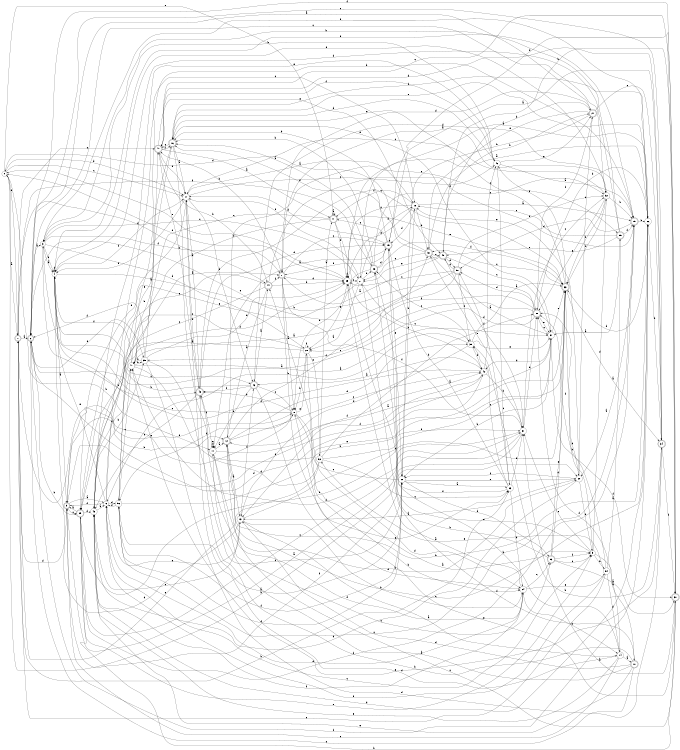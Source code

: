digraph n46_2 {
__start0 [label="" shape="none"];

rankdir=LR;
size="8,5";

s0 [style="filled", color="black", fillcolor="white" shape="circle", label="0"];
s1 [style="rounded,filled", color="black", fillcolor="white" shape="doublecircle", label="1"];
s2 [style="rounded,filled", color="black", fillcolor="white" shape="doublecircle", label="2"];
s3 [style="filled", color="black", fillcolor="white" shape="circle", label="3"];
s4 [style="filled", color="black", fillcolor="white" shape="circle", label="4"];
s5 [style="rounded,filled", color="black", fillcolor="white" shape="doublecircle", label="5"];
s6 [style="filled", color="black", fillcolor="white" shape="circle", label="6"];
s7 [style="rounded,filled", color="black", fillcolor="white" shape="doublecircle", label="7"];
s8 [style="filled", color="black", fillcolor="white" shape="circle", label="8"];
s9 [style="filled", color="black", fillcolor="white" shape="circle", label="9"];
s10 [style="rounded,filled", color="black", fillcolor="white" shape="doublecircle", label="10"];
s11 [style="filled", color="black", fillcolor="white" shape="circle", label="11"];
s12 [style="rounded,filled", color="black", fillcolor="white" shape="doublecircle", label="12"];
s13 [style="filled", color="black", fillcolor="white" shape="circle", label="13"];
s14 [style="filled", color="black", fillcolor="white" shape="circle", label="14"];
s15 [style="rounded,filled", color="black", fillcolor="white" shape="doublecircle", label="15"];
s16 [style="rounded,filled", color="black", fillcolor="white" shape="doublecircle", label="16"];
s17 [style="filled", color="black", fillcolor="white" shape="circle", label="17"];
s18 [style="filled", color="black", fillcolor="white" shape="circle", label="18"];
s19 [style="rounded,filled", color="black", fillcolor="white" shape="doublecircle", label="19"];
s20 [style="filled", color="black", fillcolor="white" shape="circle", label="20"];
s21 [style="rounded,filled", color="black", fillcolor="white" shape="doublecircle", label="21"];
s22 [style="filled", color="black", fillcolor="white" shape="circle", label="22"];
s23 [style="filled", color="black", fillcolor="white" shape="circle", label="23"];
s24 [style="filled", color="black", fillcolor="white" shape="circle", label="24"];
s25 [style="filled", color="black", fillcolor="white" shape="circle", label="25"];
s26 [style="filled", color="black", fillcolor="white" shape="circle", label="26"];
s27 [style="filled", color="black", fillcolor="white" shape="circle", label="27"];
s28 [style="filled", color="black", fillcolor="white" shape="circle", label="28"];
s29 [style="rounded,filled", color="black", fillcolor="white" shape="doublecircle", label="29"];
s30 [style="rounded,filled", color="black", fillcolor="white" shape="doublecircle", label="30"];
s31 [style="filled", color="black", fillcolor="white" shape="circle", label="31"];
s32 [style="filled", color="black", fillcolor="white" shape="circle", label="32"];
s33 [style="rounded,filled", color="black", fillcolor="white" shape="doublecircle", label="33"];
s34 [style="rounded,filled", color="black", fillcolor="white" shape="doublecircle", label="34"];
s35 [style="filled", color="black", fillcolor="white" shape="circle", label="35"];
s36 [style="rounded,filled", color="black", fillcolor="white" shape="doublecircle", label="36"];
s37 [style="filled", color="black", fillcolor="white" shape="circle", label="37"];
s38 [style="rounded,filled", color="black", fillcolor="white" shape="doublecircle", label="38"];
s39 [style="filled", color="black", fillcolor="white" shape="circle", label="39"];
s40 [style="rounded,filled", color="black", fillcolor="white" shape="doublecircle", label="40"];
s41 [style="rounded,filled", color="black", fillcolor="white" shape="doublecircle", label="41"];
s42 [style="filled", color="black", fillcolor="white" shape="circle", label="42"];
s43 [style="rounded,filled", color="black", fillcolor="white" shape="doublecircle", label="43"];
s44 [style="rounded,filled", color="black", fillcolor="white" shape="doublecircle", label="44"];
s45 [style="filled", color="black", fillcolor="white" shape="circle", label="45"];
s46 [style="filled", color="black", fillcolor="white" shape="circle", label="46"];
s47 [style="filled", color="black", fillcolor="white" shape="circle", label="47"];
s48 [style="rounded,filled", color="black", fillcolor="white" shape="doublecircle", label="48"];
s49 [style="rounded,filled", color="black", fillcolor="white" shape="doublecircle", label="49"];
s50 [style="rounded,filled", color="black", fillcolor="white" shape="doublecircle", label="50"];
s51 [style="rounded,filled", color="black", fillcolor="white" shape="doublecircle", label="51"];
s52 [style="filled", color="black", fillcolor="white" shape="circle", label="52"];
s53 [style="rounded,filled", color="black", fillcolor="white" shape="doublecircle", label="53"];
s54 [style="filled", color="black", fillcolor="white" shape="circle", label="54"];
s55 [style="rounded,filled", color="black", fillcolor="white" shape="doublecircle", label="55"];
s56 [style="filled", color="black", fillcolor="white" shape="circle", label="56"];
s0 -> s1 [label="a"];
s0 -> s11 [label="b"];
s0 -> s17 [label="c"];
s0 -> s17 [label="d"];
s0 -> s41 [label="e"];
s0 -> s1 [label="f"];
s1 -> s2 [label="a"];
s1 -> s23 [label="b"];
s1 -> s40 [label="c"];
s1 -> s44 [label="d"];
s1 -> s8 [label="e"];
s1 -> s36 [label="f"];
s2 -> s3 [label="a"];
s2 -> s29 [label="b"];
s2 -> s32 [label="c"];
s2 -> s42 [label="d"];
s2 -> s39 [label="e"];
s2 -> s26 [label="f"];
s3 -> s4 [label="a"];
s3 -> s48 [label="b"];
s3 -> s27 [label="c"];
s3 -> s28 [label="d"];
s3 -> s4 [label="e"];
s3 -> s7 [label="f"];
s4 -> s5 [label="a"];
s4 -> s38 [label="b"];
s4 -> s43 [label="c"];
s4 -> s4 [label="d"];
s4 -> s32 [label="e"];
s4 -> s17 [label="f"];
s5 -> s6 [label="a"];
s5 -> s12 [label="b"];
s5 -> s29 [label="c"];
s5 -> s1 [label="d"];
s5 -> s8 [label="e"];
s5 -> s20 [label="f"];
s6 -> s7 [label="a"];
s6 -> s19 [label="b"];
s6 -> s9 [label="c"];
s6 -> s56 [label="d"];
s6 -> s4 [label="e"];
s6 -> s5 [label="f"];
s7 -> s8 [label="a"];
s7 -> s40 [label="b"];
s7 -> s15 [label="c"];
s7 -> s25 [label="d"];
s7 -> s23 [label="e"];
s7 -> s31 [label="f"];
s8 -> s9 [label="a"];
s8 -> s24 [label="b"];
s8 -> s4 [label="c"];
s8 -> s48 [label="d"];
s8 -> s28 [label="e"];
s8 -> s56 [label="f"];
s9 -> s10 [label="a"];
s9 -> s54 [label="b"];
s9 -> s31 [label="c"];
s9 -> s32 [label="d"];
s9 -> s36 [label="e"];
s9 -> s38 [label="f"];
s10 -> s11 [label="a"];
s10 -> s48 [label="b"];
s10 -> s2 [label="c"];
s10 -> s13 [label="d"];
s10 -> s45 [label="e"];
s10 -> s27 [label="f"];
s11 -> s12 [label="a"];
s11 -> s20 [label="b"];
s11 -> s53 [label="c"];
s11 -> s11 [label="d"];
s11 -> s11 [label="e"];
s11 -> s42 [label="f"];
s12 -> s13 [label="a"];
s12 -> s26 [label="b"];
s12 -> s42 [label="c"];
s12 -> s35 [label="d"];
s12 -> s55 [label="e"];
s12 -> s51 [label="f"];
s13 -> s14 [label="a"];
s13 -> s24 [label="b"];
s13 -> s37 [label="c"];
s13 -> s4 [label="d"];
s13 -> s6 [label="e"];
s13 -> s43 [label="f"];
s14 -> s10 [label="a"];
s14 -> s15 [label="b"];
s14 -> s5 [label="c"];
s14 -> s17 [label="d"];
s14 -> s45 [label="e"];
s14 -> s38 [label="f"];
s15 -> s11 [label="a"];
s15 -> s16 [label="b"];
s15 -> s41 [label="c"];
s15 -> s17 [label="d"];
s15 -> s22 [label="e"];
s15 -> s7 [label="f"];
s16 -> s17 [label="a"];
s16 -> s56 [label="b"];
s16 -> s40 [label="c"];
s16 -> s24 [label="d"];
s16 -> s37 [label="e"];
s16 -> s26 [label="f"];
s17 -> s18 [label="a"];
s17 -> s48 [label="b"];
s17 -> s46 [label="c"];
s17 -> s43 [label="d"];
s17 -> s29 [label="e"];
s17 -> s4 [label="f"];
s18 -> s19 [label="a"];
s18 -> s51 [label="b"];
s18 -> s25 [label="c"];
s18 -> s15 [label="d"];
s18 -> s25 [label="e"];
s18 -> s41 [label="f"];
s19 -> s20 [label="a"];
s19 -> s26 [label="b"];
s19 -> s56 [label="c"];
s19 -> s50 [label="d"];
s19 -> s4 [label="e"];
s19 -> s43 [label="f"];
s20 -> s13 [label="a"];
s20 -> s9 [label="b"];
s20 -> s21 [label="c"];
s20 -> s45 [label="d"];
s20 -> s18 [label="e"];
s20 -> s22 [label="f"];
s21 -> s2 [label="a"];
s21 -> s22 [label="b"];
s21 -> s34 [label="c"];
s21 -> s7 [label="d"];
s21 -> s51 [label="e"];
s21 -> s38 [label="f"];
s22 -> s23 [label="a"];
s22 -> s18 [label="b"];
s22 -> s44 [label="c"];
s22 -> s53 [label="d"];
s22 -> s20 [label="e"];
s22 -> s56 [label="f"];
s23 -> s15 [label="a"];
s23 -> s24 [label="b"];
s23 -> s35 [label="c"];
s23 -> s50 [label="d"];
s23 -> s31 [label="e"];
s23 -> s36 [label="f"];
s24 -> s25 [label="a"];
s24 -> s14 [label="b"];
s24 -> s53 [label="c"];
s24 -> s6 [label="d"];
s24 -> s54 [label="e"];
s24 -> s45 [label="f"];
s25 -> s26 [label="a"];
s25 -> s8 [label="b"];
s25 -> s27 [label="c"];
s25 -> s0 [label="d"];
s25 -> s0 [label="e"];
s25 -> s25 [label="f"];
s26 -> s27 [label="a"];
s26 -> s34 [label="b"];
s26 -> s12 [label="c"];
s26 -> s33 [label="d"];
s26 -> s16 [label="e"];
s26 -> s3 [label="f"];
s27 -> s28 [label="a"];
s27 -> s36 [label="b"];
s27 -> s35 [label="c"];
s27 -> s18 [label="d"];
s27 -> s29 [label="e"];
s27 -> s17 [label="f"];
s28 -> s29 [label="a"];
s28 -> s8 [label="b"];
s28 -> s29 [label="c"];
s28 -> s24 [label="d"];
s28 -> s52 [label="e"];
s28 -> s28 [label="f"];
s29 -> s5 [label="a"];
s29 -> s30 [label="b"];
s29 -> s31 [label="c"];
s29 -> s45 [label="d"];
s29 -> s9 [label="e"];
s29 -> s19 [label="f"];
s30 -> s31 [label="a"];
s30 -> s49 [label="b"];
s30 -> s12 [label="c"];
s30 -> s15 [label="d"];
s30 -> s8 [label="e"];
s30 -> s2 [label="f"];
s31 -> s5 [label="a"];
s31 -> s0 [label="b"];
s31 -> s32 [label="c"];
s31 -> s38 [label="d"];
s31 -> s51 [label="e"];
s31 -> s47 [label="f"];
s32 -> s7 [label="a"];
s32 -> s19 [label="b"];
s32 -> s17 [label="c"];
s32 -> s33 [label="d"];
s32 -> s38 [label="e"];
s32 -> s33 [label="f"];
s33 -> s34 [label="a"];
s33 -> s29 [label="b"];
s33 -> s51 [label="c"];
s33 -> s20 [label="d"];
s33 -> s16 [label="e"];
s33 -> s46 [label="f"];
s34 -> s15 [label="a"];
s34 -> s35 [label="b"];
s34 -> s2 [label="c"];
s34 -> s40 [label="d"];
s34 -> s47 [label="e"];
s34 -> s30 [label="f"];
s35 -> s33 [label="a"];
s35 -> s6 [label="b"];
s35 -> s36 [label="c"];
s35 -> s13 [label="d"];
s35 -> s37 [label="e"];
s35 -> s42 [label="f"];
s36 -> s16 [label="a"];
s36 -> s16 [label="b"];
s36 -> s32 [label="c"];
s36 -> s15 [label="d"];
s36 -> s28 [label="e"];
s36 -> s33 [label="f"];
s37 -> s12 [label="a"];
s37 -> s22 [label="b"];
s37 -> s38 [label="c"];
s37 -> s42 [label="d"];
s37 -> s33 [label="e"];
s37 -> s30 [label="f"];
s38 -> s2 [label="a"];
s38 -> s26 [label="b"];
s38 -> s39 [label="c"];
s38 -> s50 [label="d"];
s38 -> s37 [label="e"];
s38 -> s28 [label="f"];
s39 -> s40 [label="a"];
s39 -> s47 [label="b"];
s39 -> s22 [label="c"];
s39 -> s34 [label="d"];
s39 -> s25 [label="e"];
s39 -> s2 [label="f"];
s40 -> s41 [label="a"];
s40 -> s44 [label="b"];
s40 -> s30 [label="c"];
s40 -> s17 [label="d"];
s40 -> s49 [label="e"];
s40 -> s16 [label="f"];
s41 -> s41 [label="a"];
s41 -> s42 [label="b"];
s41 -> s47 [label="c"];
s41 -> s47 [label="d"];
s41 -> s33 [label="e"];
s41 -> s25 [label="f"];
s42 -> s43 [label="a"];
s42 -> s31 [label="b"];
s42 -> s46 [label="c"];
s42 -> s3 [label="d"];
s42 -> s5 [label="e"];
s42 -> s13 [label="f"];
s43 -> s44 [label="a"];
s43 -> s4 [label="b"];
s43 -> s8 [label="c"];
s43 -> s24 [label="d"];
s43 -> s11 [label="e"];
s43 -> s48 [label="f"];
s44 -> s12 [label="a"];
s44 -> s25 [label="b"];
s44 -> s45 [label="c"];
s44 -> s19 [label="d"];
s44 -> s45 [label="e"];
s44 -> s7 [label="f"];
s45 -> s6 [label="a"];
s45 -> s39 [label="b"];
s45 -> s13 [label="c"];
s45 -> s26 [label="d"];
s45 -> s46 [label="e"];
s45 -> s47 [label="f"];
s46 -> s19 [label="a"];
s46 -> s3 [label="b"];
s46 -> s23 [label="c"];
s46 -> s16 [label="d"];
s46 -> s21 [label="e"];
s46 -> s40 [label="f"];
s47 -> s37 [label="a"];
s47 -> s39 [label="b"];
s47 -> s18 [label="c"];
s47 -> s25 [label="d"];
s47 -> s33 [label="e"];
s47 -> s4 [label="f"];
s48 -> s17 [label="a"];
s48 -> s40 [label="b"];
s48 -> s33 [label="c"];
s48 -> s15 [label="d"];
s48 -> s45 [label="e"];
s48 -> s11 [label="f"];
s49 -> s7 [label="a"];
s49 -> s21 [label="b"];
s49 -> s37 [label="c"];
s49 -> s50 [label="d"];
s49 -> s27 [label="e"];
s49 -> s31 [label="f"];
s50 -> s47 [label="a"];
s50 -> s32 [label="b"];
s50 -> s25 [label="c"];
s50 -> s49 [label="d"];
s50 -> s2 [label="e"];
s50 -> s35 [label="f"];
s51 -> s37 [label="a"];
s51 -> s21 [label="b"];
s51 -> s49 [label="c"];
s51 -> s0 [label="d"];
s51 -> s27 [label="e"];
s51 -> s16 [label="f"];
s52 -> s41 [label="a"];
s52 -> s38 [label="b"];
s52 -> s23 [label="c"];
s52 -> s48 [label="d"];
s52 -> s1 [label="e"];
s52 -> s31 [label="f"];
s53 -> s30 [label="a"];
s53 -> s25 [label="b"];
s53 -> s9 [label="c"];
s53 -> s33 [label="d"];
s53 -> s33 [label="e"];
s53 -> s9 [label="f"];
s54 -> s55 [label="a"];
s54 -> s38 [label="b"];
s54 -> s1 [label="c"];
s54 -> s14 [label="d"];
s54 -> s52 [label="e"];
s54 -> s6 [label="f"];
s55 -> s37 [label="a"];
s55 -> s3 [label="b"];
s55 -> s18 [label="c"];
s55 -> s4 [label="d"];
s55 -> s49 [label="e"];
s55 -> s19 [label="f"];
s56 -> s22 [label="a"];
s56 -> s33 [label="b"];
s56 -> s47 [label="c"];
s56 -> s6 [label="d"];
s56 -> s16 [label="e"];
s56 -> s22 [label="f"];

}